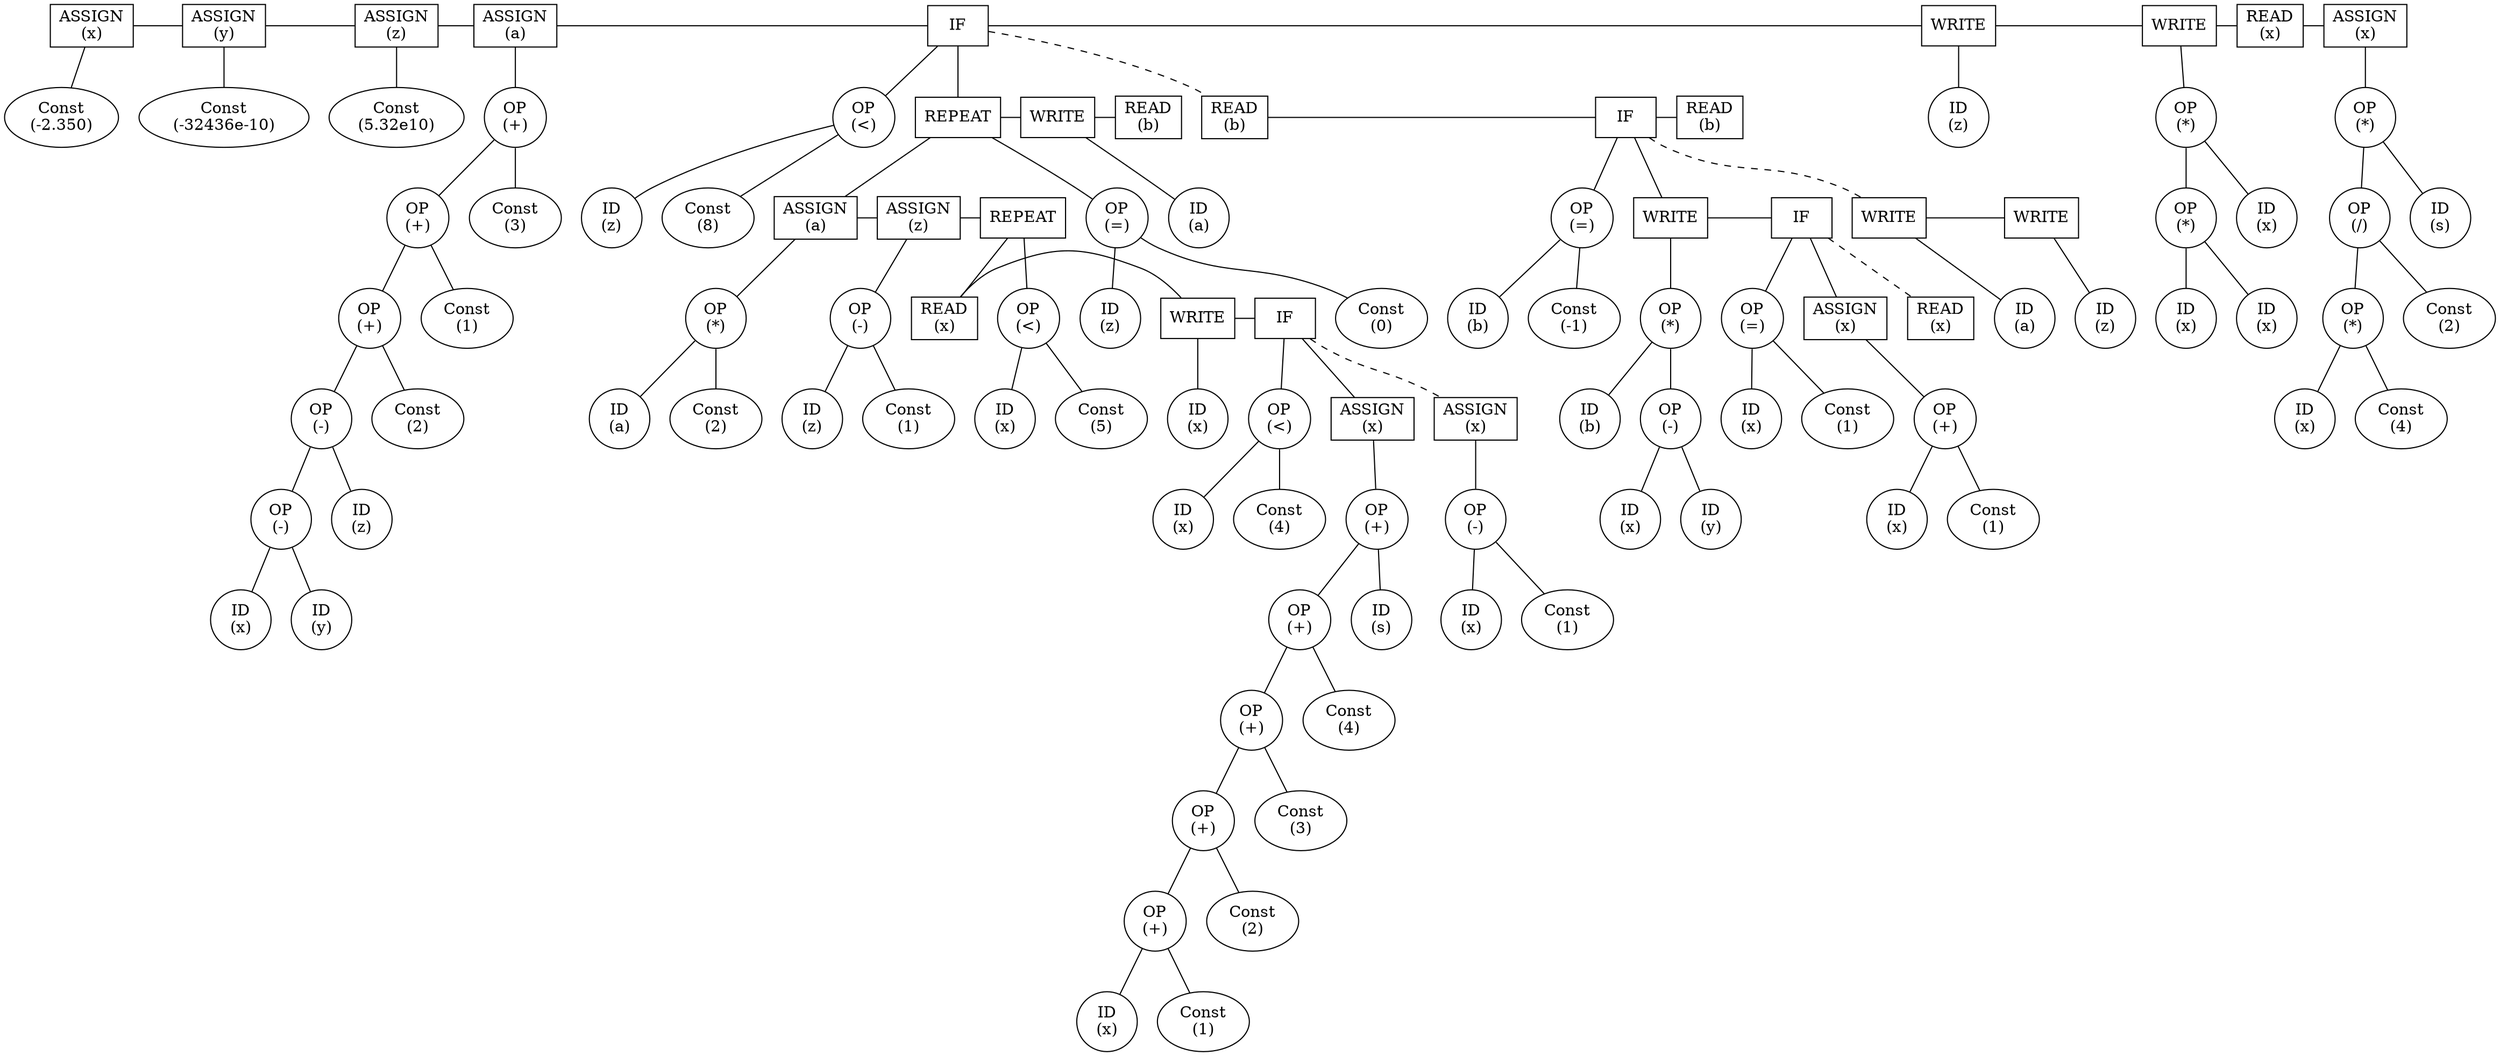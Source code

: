 digraph structs {
	edge [arrowhead = none]
	s0 [label="ASSIGN&#92;n(x)" shape="box"];
	s0 -> s1;
	s1 [label="Const&#92;n(-2.350)" shape="oval"];
	s0 -> s2;
	{rank=same; s0; s2;}
	s2 [label="ASSIGN&#92;n(y)" shape="box"];
	s2 -> s3;
	s3 [label="Const&#92;n(-32436e-10)" shape="oval"];
	s2 -> s4;
	{rank=same; s2; s4;}
	s4 [label="ASSIGN&#92;n(z)" shape="box"];
	s4 -> s5;
	s5 [label="Const&#92;n(5.32e10)" shape="oval"];
	s4 -> s6;
	{rank=same; s4; s6;}
	s6 [label="ASSIGN&#92;n(a)" shape="box"];
	s6 -> s7;
	s7 [label="OP&#92;n(+)" shape="oval"];
	s7 -> s8;
	s8 [label="OP&#92;n(+)" shape="oval"];
	s8 -> s9;
	s9 [label="OP&#92;n(+)" shape="oval"];
	s9 -> s10;
	s10 [label="OP&#92;n(-)" shape="oval"];
	s10 -> s11;
	s11 [label="OP&#92;n(-)" shape="oval"];
	s11 -> s12;
	s12 [label="ID&#92;n(x)" shape="oval"];
	s11 -> s13;
	s13 [label="ID&#92;n(y)" shape="oval"];
	{rank = same; s12->s13 [style = invis];}
	{rank = same; s12 -> s13 [style = invis];}
	s10 -> s14;
	s14 [label="ID&#92;n(z)" shape="oval"];
	{rank = same; s11->s14 [style = invis];}
	{rank = same; s11 -> s14 [style = invis];}
	s9 -> s15;
	s15 [label="Const&#92;n(2)" shape="oval"];
	{rank = same; s10->s15 [style = invis];}
	{rank = same; s10 -> s15 [style = invis];}
	s8 -> s16;
	s16 [label="Const&#92;n(1)" shape="oval"];
	{rank = same; s9->s16 [style = invis];}
	{rank = same; s9 -> s16 [style = invis];}
	s7 -> s17;
	s17 [label="Const&#92;n(3)" shape="oval"];
	{rank = same; s8->s17 [style = invis];}
	{rank = same; s8 -> s17 [style = invis];}
	s6 -> s18;
	{rank=same; s6; s18;}
	s18 [label="IF" shape="box"];
	s18 -> s19;
	s19 [label="OP&#92;n(<)" shape="oval"];
	s19 -> s20;
	s20 [label="ID&#92;n(z)" shape="oval"];
	s19 -> s21;
	s21 [label="Const&#92;n(8)" shape="oval"];
	{rank = same; s20->s21 [style = invis];}
	{rank = same; s20 -> s21 [style = invis];}
	s18 -> s22;
	s22 [label="REPEAT" shape="box"];
	s22 -> s23;
	s23 [label="ASSIGN&#92;n(a)" shape="box"];
	s23 -> s24;
	s24 [label="OP&#92;n(*)" shape="oval"];
	s24 -> s25;
	s25 [label="ID&#92;n(a)" shape="oval"];
	s24 -> s26;
	s26 [label="Const&#92;n(2)" shape="oval"];
	{rank = same; s25->s26 [style = invis];}
	{rank = same; s25 -> s26 [style = invis];}
	s23 -> s27;
	{rank=same; s23; s27;}
	s27 [label="ASSIGN&#92;n(z)" shape="box"];
	s27 -> s28;
	s28 [label="OP&#92;n(-)" shape="oval"];
	s28 -> s29;
	s29 [label="ID&#92;n(z)" shape="oval"];
	s28 -> s30;
	s30 [label="Const&#92;n(1)" shape="oval"];
	{rank = same; s29->s30 [style = invis];}
	{rank = same; s29 -> s30 [style = invis];}
	s27 -> s31;
	{rank=same; s27; s31;}
	s31 [label="REPEAT" shape="box"];
	s31 -> s32;
	s32 [label="READ&#92;n(x)" shape="box"];
	s32 -> s33;
	{rank=same; s32; s33;}
	s33 [label="WRITE" shape="box"];
	s33 -> s34;
	s34 [label="ID&#92;n(x)" shape="oval"];
	s33 -> s35;
	{rank=same; s33; s35;}
	s35 [label="IF" shape="box"];
	s35 -> s36;
	s36 [label="OP&#92;n(<)" shape="oval"];
	s36 -> s37;
	s37 [label="ID&#92;n(x)" shape="oval"];
	s36 -> s38;
	s38 [label="Const&#92;n(4)" shape="oval"];
	{rank = same; s37->s38 [style = invis];}
	{rank = same; s37 -> s38 [style = invis];}
	s35 -> s39;
	s39 [label="ASSIGN&#92;n(x)" shape="box"];
	s39 -> s40;
	s40 [label="OP&#92;n(+)" shape="oval"];
	s40 -> s41;
	s41 [label="OP&#92;n(+)" shape="oval"];
	s41 -> s42;
	s42 [label="OP&#92;n(+)" shape="oval"];
	s42 -> s43;
	s43 [label="OP&#92;n(+)" shape="oval"];
	s43 -> s44;
	s44 [label="OP&#92;n(+)" shape="oval"];
	s44 -> s45;
	s45 [label="ID&#92;n(x)" shape="oval"];
	s44 -> s46;
	s46 [label="Const&#92;n(1)" shape="oval"];
	{rank = same; s45->s46 [style = invis];}
	{rank = same; s45 -> s46 [style = invis];}
	s43 -> s47;
	s47 [label="Const&#92;n(2)" shape="oval"];
	{rank = same; s44->s47 [style = invis];}
	{rank = same; s44 -> s47 [style = invis];}
	s42 -> s48;
	s48 [label="Const&#92;n(3)" shape="oval"];
	{rank = same; s43->s48 [style = invis];}
	{rank = same; s43 -> s48 [style = invis];}
	s41 -> s49;
	s49 [label="Const&#92;n(4)" shape="oval"];
	{rank = same; s42->s49 [style = invis];}
	{rank = same; s42 -> s49 [style = invis];}
	s40 -> s50;
	s50 [label="ID&#92;n(s)" shape="oval"];
	{rank = same; s41->s50 [style = invis];}
	{rank = same; s41 -> s50 [style = invis];}
	s35 -> s51 [style = dashed];
	s51 [label="ASSIGN&#92;n(x)" shape="box"];
	s51 -> s52;
	s52 [label="OP&#92;n(-)" shape="oval"];
	s52 -> s53;
	s53 [label="ID&#92;n(x)" shape="oval"];
	s52 -> s54;
	s54 [label="Const&#92;n(1)" shape="oval"];
	{rank = same; s53->s54 [style = invis];}
	{rank = same; s53 -> s54 [style = invis];}
	{rank = same; s36->s39->s51 [style = invis];}
	{rank = same; s36 -> s39 [style = invis];}
	{rank = same; s39 -> s51 [style = invis];}
	s31 -> s55;
	s55 [label="OP&#92;n(<)" shape="oval"];
	s55 -> s56;
	s56 [label="ID&#92;n(x)" shape="oval"];
	s55 -> s57;
	s57 [label="Const&#92;n(5)" shape="oval"];
	{rank = same; s56->s57 [style = invis];}
	{rank = same; s56 -> s57 [style = invis];}
	{rank = same; s32->s55 [style = invis];}
	{rank = same; s35 -> s55 [style = invis];}
	s22 -> s58;
	s58 [label="OP&#92;n(=)" shape="oval"];
	s58 -> s59;
	s59 [label="ID&#92;n(z)" shape="oval"];
	s58 -> s60;
	s60 [label="Const&#92;n(0)" shape="oval"];
	{rank = same; s59->s60 [style = invis];}
	{rank = same; s59 -> s60 [style = invis];}
	{rank = same; s23->s58 [style = invis];}
	{rank = same; s31 -> s58 [style = invis];}
	s22 -> s61;
	{rank=same; s22; s61;}
	s61 [label="WRITE" shape="box"];
	s61 -> s62;
	s62 [label="ID&#92;n(a)" shape="oval"];
	s61 -> s63;
	{rank=same; s61; s63;}
	s63 [label="READ&#92;n(b)" shape="box"];
	s18 -> s64 [style = dashed];
	s64 [label="READ&#92;n(b)" shape="box"];
	s64 -> s65;
	{rank=same; s64; s65;}
	s65 [label="IF" shape="box"];
	s65 -> s66;
	s66 [label="OP&#92;n(=)" shape="oval"];
	s66 -> s67;
	s67 [label="ID&#92;n(b)" shape="oval"];
	s66 -> s68;
	s68 [label="Const&#92;n(-1)" shape="oval"];
	{rank = same; s67->s68 [style = invis];}
	{rank = same; s67 -> s68 [style = invis];}
	s65 -> s69;
	s69 [label="WRITE" shape="box"];
	s69 -> s70;
	s70 [label="OP&#92;n(*)" shape="oval"];
	s70 -> s71;
	s71 [label="ID&#92;n(b)" shape="oval"];
	s70 -> s72;
	s72 [label="OP&#92;n(-)" shape="oval"];
	s72 -> s73;
	s73 [label="ID&#92;n(x)" shape="oval"];
	s72 -> s74;
	s74 [label="ID&#92;n(y)" shape="oval"];
	{rank = same; s73->s74 [style = invis];}
	{rank = same; s73 -> s74 [style = invis];}
	{rank = same; s71->s72 [style = invis];}
	{rank = same; s71 -> s72 [style = invis];}
	s69 -> s75;
	{rank=same; s69; s75;}
	s75 [label="IF" shape="box"];
	s75 -> s76;
	s76 [label="OP&#92;n(=)" shape="oval"];
	s76 -> s77;
	s77 [label="ID&#92;n(x)" shape="oval"];
	s76 -> s78;
	s78 [label="Const&#92;n(1)" shape="oval"];
	{rank = same; s77->s78 [style = invis];}
	{rank = same; s77 -> s78 [style = invis];}
	s75 -> s79;
	s79 [label="ASSIGN&#92;n(x)" shape="box"];
	s79 -> s80;
	s80 [label="OP&#92;n(+)" shape="oval"];
	s80 -> s81;
	s81 [label="ID&#92;n(x)" shape="oval"];
	s80 -> s82;
	s82 [label="Const&#92;n(1)" shape="oval"];
	{rank = same; s81->s82 [style = invis];}
	{rank = same; s81 -> s82 [style = invis];}
	s75 -> s83 [style = dashed];
	s83 [label="READ&#92;n(x)" shape="box"];
	{rank = same; s76->s79->s83 [style = invis];}
	{rank = same; s76 -> s79 [style = invis];}
	{rank = same; s79 -> s83 [style = invis];}
	s65 -> s84 [style = dashed];
	s84 [label="WRITE" shape="box"];
	s84 -> s85;
	s85 [label="ID&#92;n(a)" shape="oval"];
	s84 -> s86;
	{rank=same; s84; s86;}
	s86 [label="WRITE" shape="box"];
	s86 -> s87;
	s87 [label="ID&#92;n(z)" shape="oval"];
	{rank = same; s66->s69->s84 [style = invis];}
	{rank = same; s66 -> s69 [style = invis];}
	{rank = same; s75 -> s84 [style = invis];}
	s65 -> s88;
	{rank=same; s65; s88;}
	s88 [label="READ&#92;n(b)" shape="box"];
	{rank = same; s19->s22->s64 [style = invis];}
	{rank = same; s19 -> s22 [style = invis];}
	{rank = same; s63 -> s64 [style = invis];}
	s18 -> s89;
	{rank=same; s18; s89;}
	s89 [label="WRITE" shape="box"];
	s89 -> s90;
	s90 [label="ID&#92;n(z)" shape="oval"];
	s89 -> s91;
	{rank=same; s89; s91;}
	s91 [label="WRITE" shape="box"];
	s91 -> s92;
	s92 [label="OP&#92;n(*)" shape="oval"];
	s92 -> s93;
	s93 [label="OP&#92;n(*)" shape="oval"];
	s93 -> s94;
	s94 [label="ID&#92;n(x)" shape="oval"];
	s93 -> s95;
	s95 [label="ID&#92;n(x)" shape="oval"];
	{rank = same; s94->s95 [style = invis];}
	{rank = same; s94 -> s95 [style = invis];}
	s92 -> s96;
	s96 [label="ID&#92;n(x)" shape="oval"];
	{rank = same; s93->s96 [style = invis];}
	{rank = same; s93 -> s96 [style = invis];}
	s91 -> s97;
	{rank=same; s91; s97;}
	s97 [label="READ&#92;n(x)" shape="box"];
	s97 -> s98;
	{rank=same; s97; s98;}
	s98 [label="ASSIGN&#92;n(x)" shape="box"];
	s98 -> s99;
	s99 [label="OP&#92;n(*)" shape="oval"];
	s99 -> s100;
	s100 [label="OP&#92;n(/)" shape="oval"];
	s100 -> s101;
	s101 [label="OP&#92;n(*)" shape="oval"];
	s101 -> s102;
	s102 [label="ID&#92;n(x)" shape="oval"];
	s101 -> s103;
	s103 [label="Const&#92;n(4)" shape="oval"];
	{rank = same; s102->s103 [style = invis];}
	{rank = same; s102 -> s103 [style = invis];}
	s100 -> s104;
	s104 [label="Const&#92;n(2)" shape="oval"];
	{rank = same; s101->s104 [style = invis];}
	{rank = same; s101 -> s104 [style = invis];}
	s99 -> s105;
	s105 [label="ID&#92;n(s)" shape="oval"];
	{rank = same; s100->s105 [style = invis];}
	{rank = same; s100 -> s105 [style = invis];}
}
